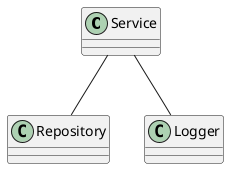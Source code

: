 @startuml
class Service
class Repository
class Logger
Service -- Repository
Service -- Logger
@enduml
